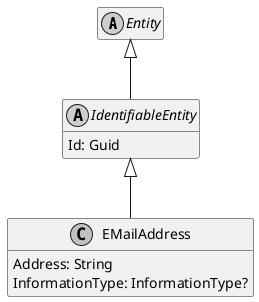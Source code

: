 ﻿@startuml
skinparam monochrome true
hide empty members

abstract class Entity {
}

Entity <|-- IdentifiableEntity

abstract class IdentifiableEntity {
    Id: Guid
}

IdentifiableEntity <|-- EMailAddress

class EMailAddress {
    Address: String
    InformationType: InformationType?
}

@enduml
